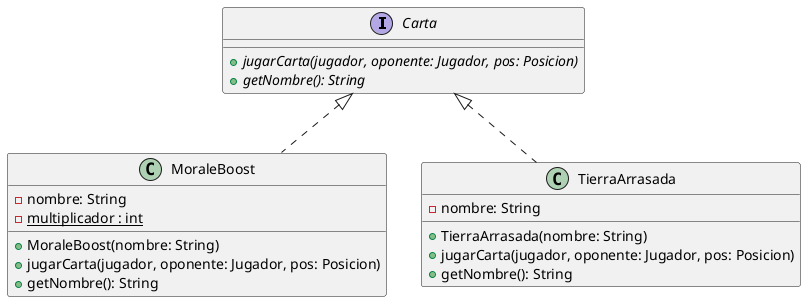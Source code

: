 @startuml

interface Carta{
  + {abstract} jugarCarta(jugador, oponente: Jugador, pos: Posicion)
  + {abstract} getNombre(): String

}

Carta <|.. MoraleBoost
Carta <|.. TierraArrasada

class MoraleBoost{
  - nombre: String
  - {static} multiplicador : int

  + MoraleBoost(nombre: String)
  + jugarCarta(jugador, oponente: Jugador, pos: Posicion)
  + getNombre(): String
}

class TierraArrasada{
  - nombre: String

  + TierraArrasada(nombre: String)
  + jugarCarta(jugador, oponente: Jugador, pos: Posicion)
  + getNombre(): String
}

@enduml